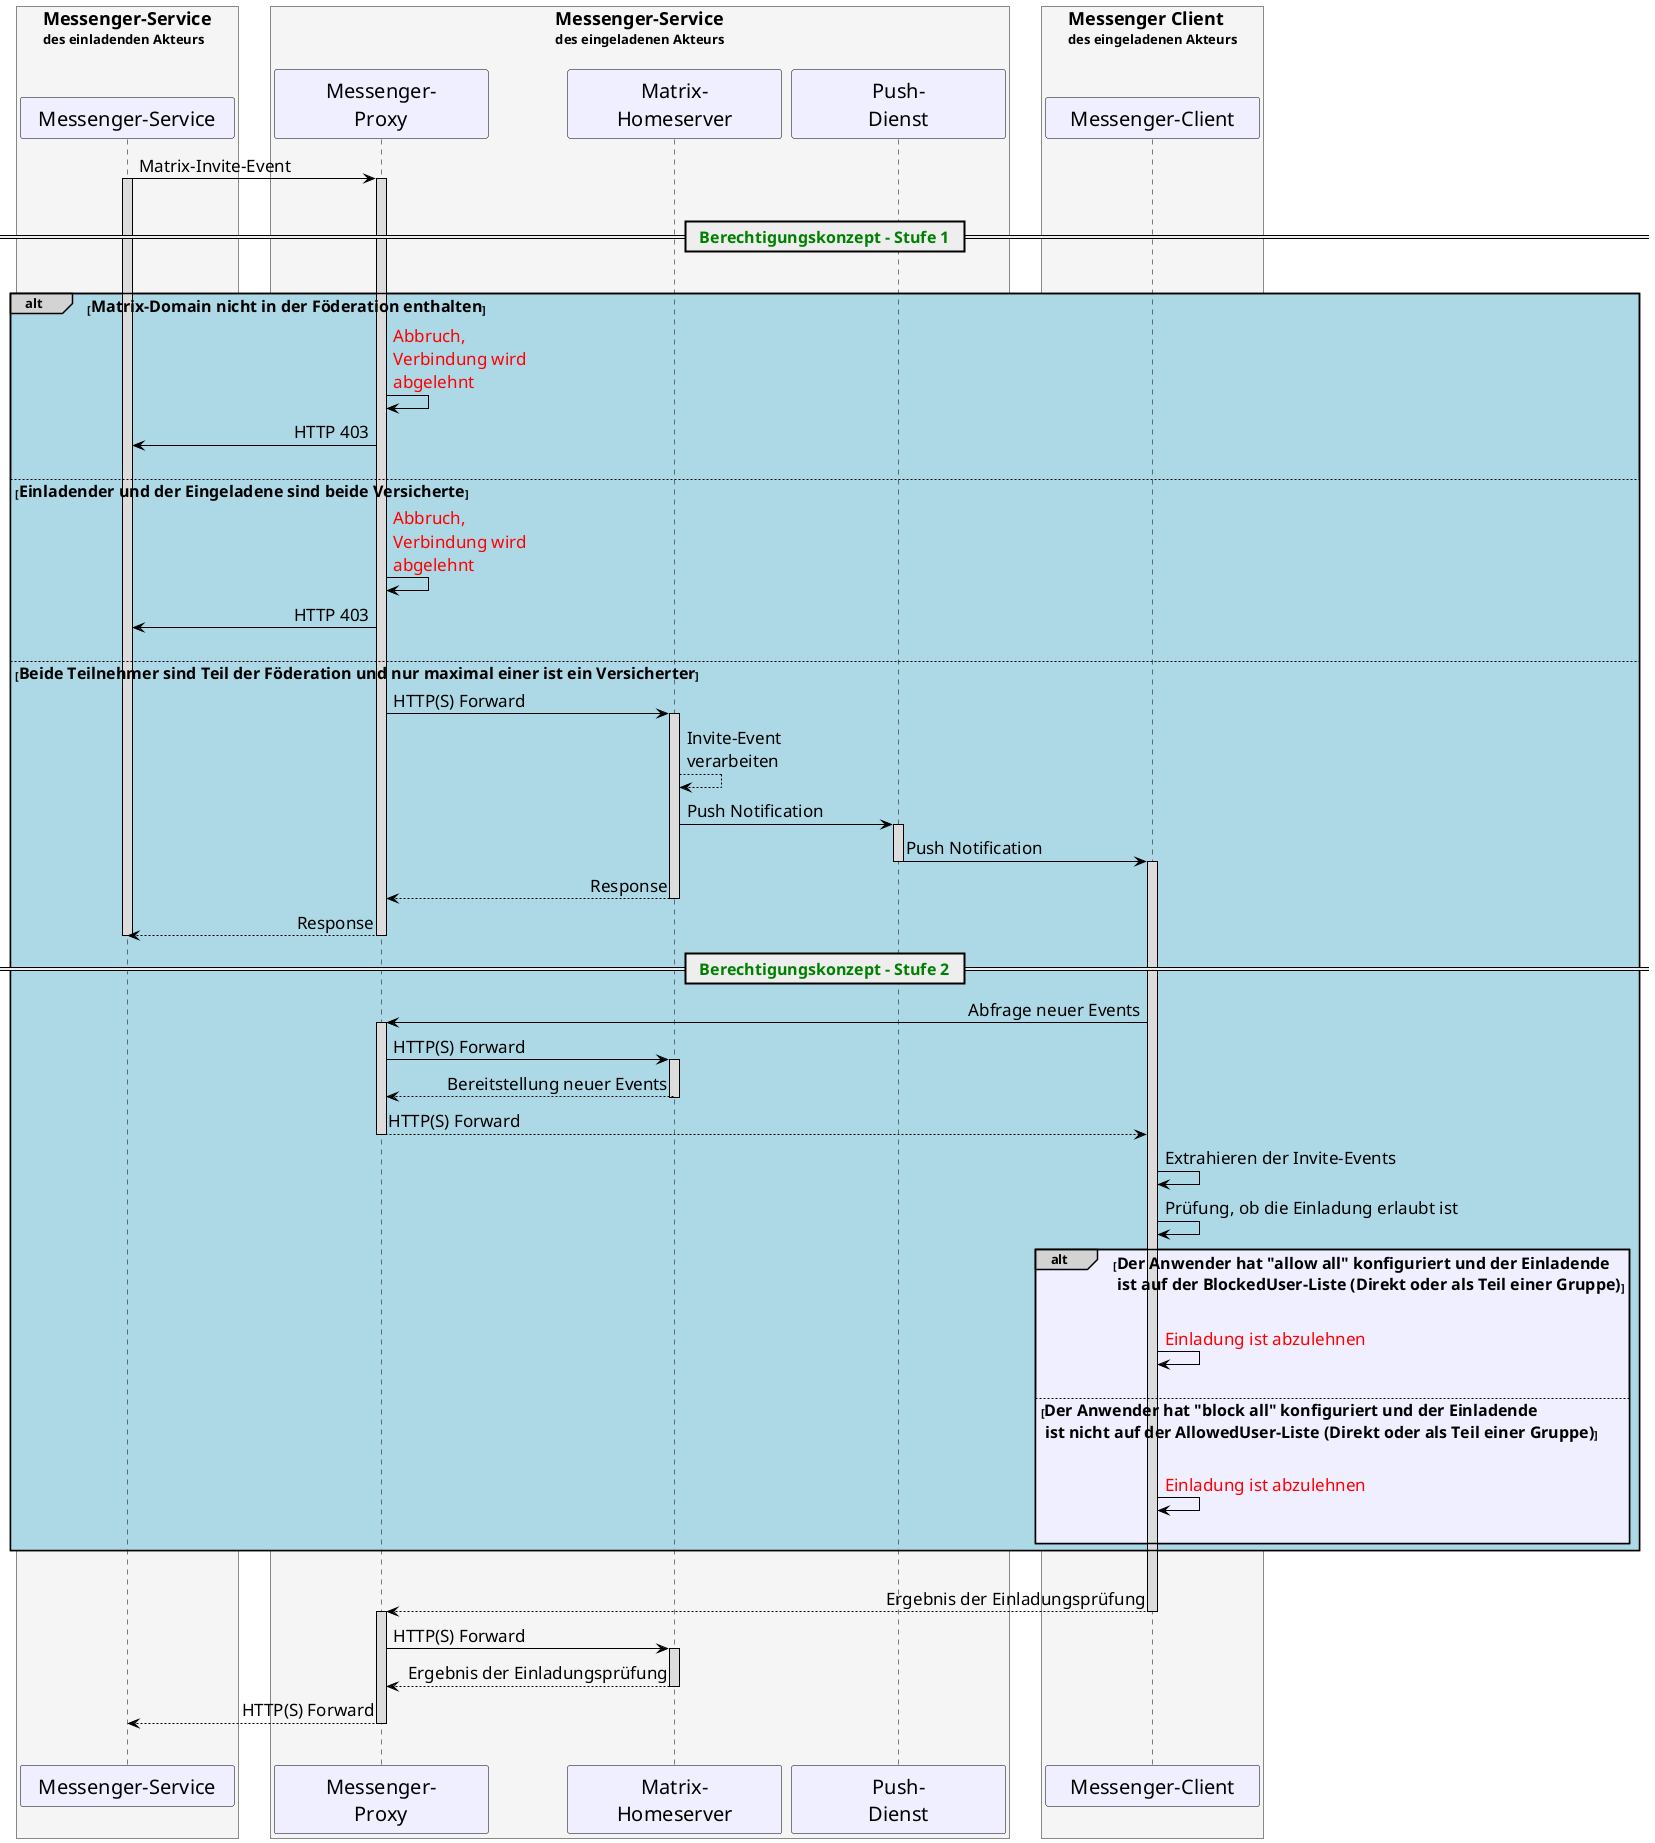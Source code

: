 /'
# TI-Messenger für Versicherte
# TI-Messenger-Dienst
# Sequence Diagram
# Name: Stufen der Berechtigungsprüfung ePA
'/

@startuml
skinparam sequenceMessageAlign direction
skinparam minClassWidth 200
skinparam BoxPadding 15
skinparam sequenceReferenceHeaderBackgroundColor palegreen
scale max 2048 width

skinparam sequence {
  ArrowColor black
  ArrowFontSize 17
  ActorBorderColor black
  LifeLineBorderColor black
  LifeLineBackgroundColor Gainsboro

  ParticipantBorderColor Motivation
  ParticipantBackgroundColor Motivation
  ParticipantFontSize 20
  ParticipantFontColor black
  ParticipantBorderColor Black
  ParticipantBackgroundColor MOTIVATION

  ActorBackgroundColor Gainsboro
  ActorFontColor black
  ActorFontSize 20
  ActorFontName Aapex
}
box <size:18>Messenger-Service\ndes einladenden Akteurs\n #WhiteSmoke
participant MS as "Messenger-Service"
end box
box <size:18>Messenger-Service\ndes eingeladenen Akteurs\n #WhiteSmoke
participant MP2 as "Messenger-\nProxy"
participant MH2 as "Matrix-\nHomeserver"
participant PG as "Push-\nDienst"
end box
box <size:18>Messenger Client\ndes eingeladenen Akteurs\n #WhiteSmoke
participant MC2 as "Messenger-Client"
end box
MS->MP2:Matrix-Invite-Event
activate MP2
activate MS
|||
== <font color=green><size:16>  Berechtigungskonzept - Stufe 1</size></font>  ==
|||
alt#LightGrey #LightBlue <size:16>Matrix-Domain nicht in der Föderation enthalten</size>
  MP2->MP2:<font color=red>Abbruch, \n<font color=red>Verbindung wird \n<font color=red>abgelehnt</font>
  MP2->MS: HTTP 403
  |||

else  <size:16>Einladender und der Eingeladene sind beide Versicherte</size>
  MP2->MP2:<font color=red>Abbruch, \n<font color=red>Verbindung wird \n<font color=red>abgelehnt</font>
  MP2->MS: HTTP 403
  |||

else  <size:16>Beide Teilnehmer sind Teil der Föderation und nur maximal einer ist ein Versicherter</size>
  MP2->MH2: HTTP(S) Forward
  activate MH2
  MH2-->MH2: Invite-Event \nverarbeiten
  MH2->PG++: Push Notification
  PG->MC2--: Push Notification
  activate MC2
  MH2-->MP2: Response
  deactivate MH2
  MP2-->MS: Response
  deactivate MP2
  deactivate MS

== <font color=green><size:16>  Berechtigungskonzept - Stufe 2</size></font>  ==
  MC2->MP2: Abfrage neuer Events
  activate MP2
  MP2->MH2: HTTP(S) Forward
  activate MH2
  MH2-->MP2: Bereitstellung neuer Events
  deactivate MH2
  MP2-->MC2: HTTP(S) Forward
  deactivate MP2

  MC2->MC2: Extrahieren der Invite-Events
  MC2->MC2: Prüfung, ob die Einladung erlaubt ist

  alt#LightGrey #MOTIVATION <size:16>Der Anwender hat "allow all" konfiguriert und der Einladende\n<size:16> ist auf der BlockedUser-Liste (Direkt oder als Teil einer Gruppe)</size>
    |||
    MC2->MC2:<font color=red>Einladung ist abzulehnen</font>
    |||
  else <size:16>Der Anwender hat "block all" konfiguriert und der Einladende\n<size:16> ist nicht auf der AllowedUser-Liste (Direkt oder als Teil einer Gruppe)</size>
    |||
    MC2->MC2:<font color=red>Einladung ist abzulehnen</font>
    |||
  end
end

|||
MC2-->MP2: Ergebnis der Einladungsprüfung
deactivate MC2
activate MP2
MP2->MH2: HTTP(S) Forward
activate MH2
MH2-->MP2: Ergebnis der Einladungsprüfung
deactivate MH2
MP2-->MS: HTTP(S) Forward
deactivate MP2
|||
@enduml